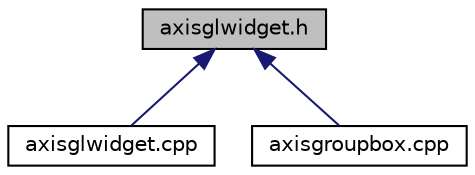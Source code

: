 digraph "axisglwidget.h"
{
  edge [fontname="Helvetica",fontsize="10",labelfontname="Helvetica",labelfontsize="10"];
  node [fontname="Helvetica",fontsize="10",shape=record];
  Node1 [label="axisglwidget.h",height=0.2,width=0.4,color="black", fillcolor="grey75", style="filled" fontcolor="black"];
  Node1 -> Node2 [dir="back",color="midnightblue",fontsize="10",style="solid",fontname="Helvetica"];
  Node2 [label="axisglwidget.cpp",height=0.2,width=0.4,color="black", fillcolor="white", style="filled",URL="$axisglwidget_8cpp.html"];
  Node1 -> Node3 [dir="back",color="midnightblue",fontsize="10",style="solid",fontname="Helvetica"];
  Node3 [label="axisgroupbox.cpp",height=0.2,width=0.4,color="black", fillcolor="white", style="filled",URL="$axisgroupbox_8cpp.html"];
}
